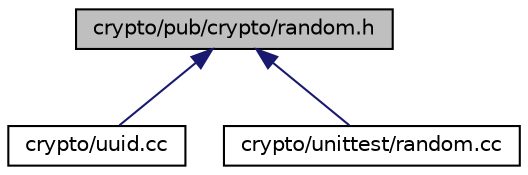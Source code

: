digraph "crypto/pub/crypto/random.h"
{
 // LATEX_PDF_SIZE
  edge [fontname="Helvetica",fontsize="10",labelfontname="Helvetica",labelfontsize="10"];
  node [fontname="Helvetica",fontsize="10",shape=record];
  Node1 [label="crypto/pub/crypto/random.h",height=0.2,width=0.4,color="black", fillcolor="grey75", style="filled", fontcolor="black",tooltip="Random number generator."];
  Node1 -> Node2 [dir="back",color="midnightblue",fontsize="10",style="solid",fontname="Helvetica"];
  Node2 [label="crypto/uuid.cc",height=0.2,width=0.4,color="black", fillcolor="white", style="filled",URL="$d5/d03/uuid_8cc_source.html",tooltip=" "];
  Node1 -> Node3 [dir="back",color="midnightblue",fontsize="10",style="solid",fontname="Helvetica"];
  Node3 [label="crypto/unittest/random.cc",height=0.2,width=0.4,color="black", fillcolor="white", style="filled",URL="$df/d1f/random_8cc.html",tooltip="Tests for Random number generator."];
}
